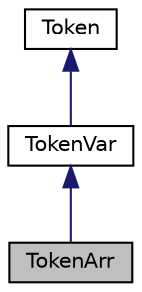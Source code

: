 digraph "TokenArr"
{
  edge [fontname="Helvetica",fontsize="10",labelfontname="Helvetica",labelfontsize="10"];
  node [fontname="Helvetica",fontsize="10",shape=record];
  Node1 [label="TokenArr",height=0.2,width=0.4,color="black", fillcolor="grey75", style="filled" fontcolor="black"];
  Node2 -> Node1 [dir="back",color="midnightblue",fontsize="10",style="solid",fontname="Helvetica"];
  Node2 [label="TokenVar",height=0.2,width=0.4,color="black", fillcolor="white", style="filled",URL="$d3/d0b/class_token_var.html"];
  Node3 -> Node2 [dir="back",color="midnightblue",fontsize="10",style="solid",fontname="Helvetica"];
  Node3 [label="Token",height=0.2,width=0.4,color="black", fillcolor="white", style="filled",URL="$db/dc1/class_token.html"];
}
